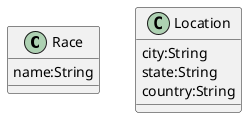 @startuml domain
class Race {
    name:String

}
class Location {
    city:String
    state:String
    country:String
}
@enduml